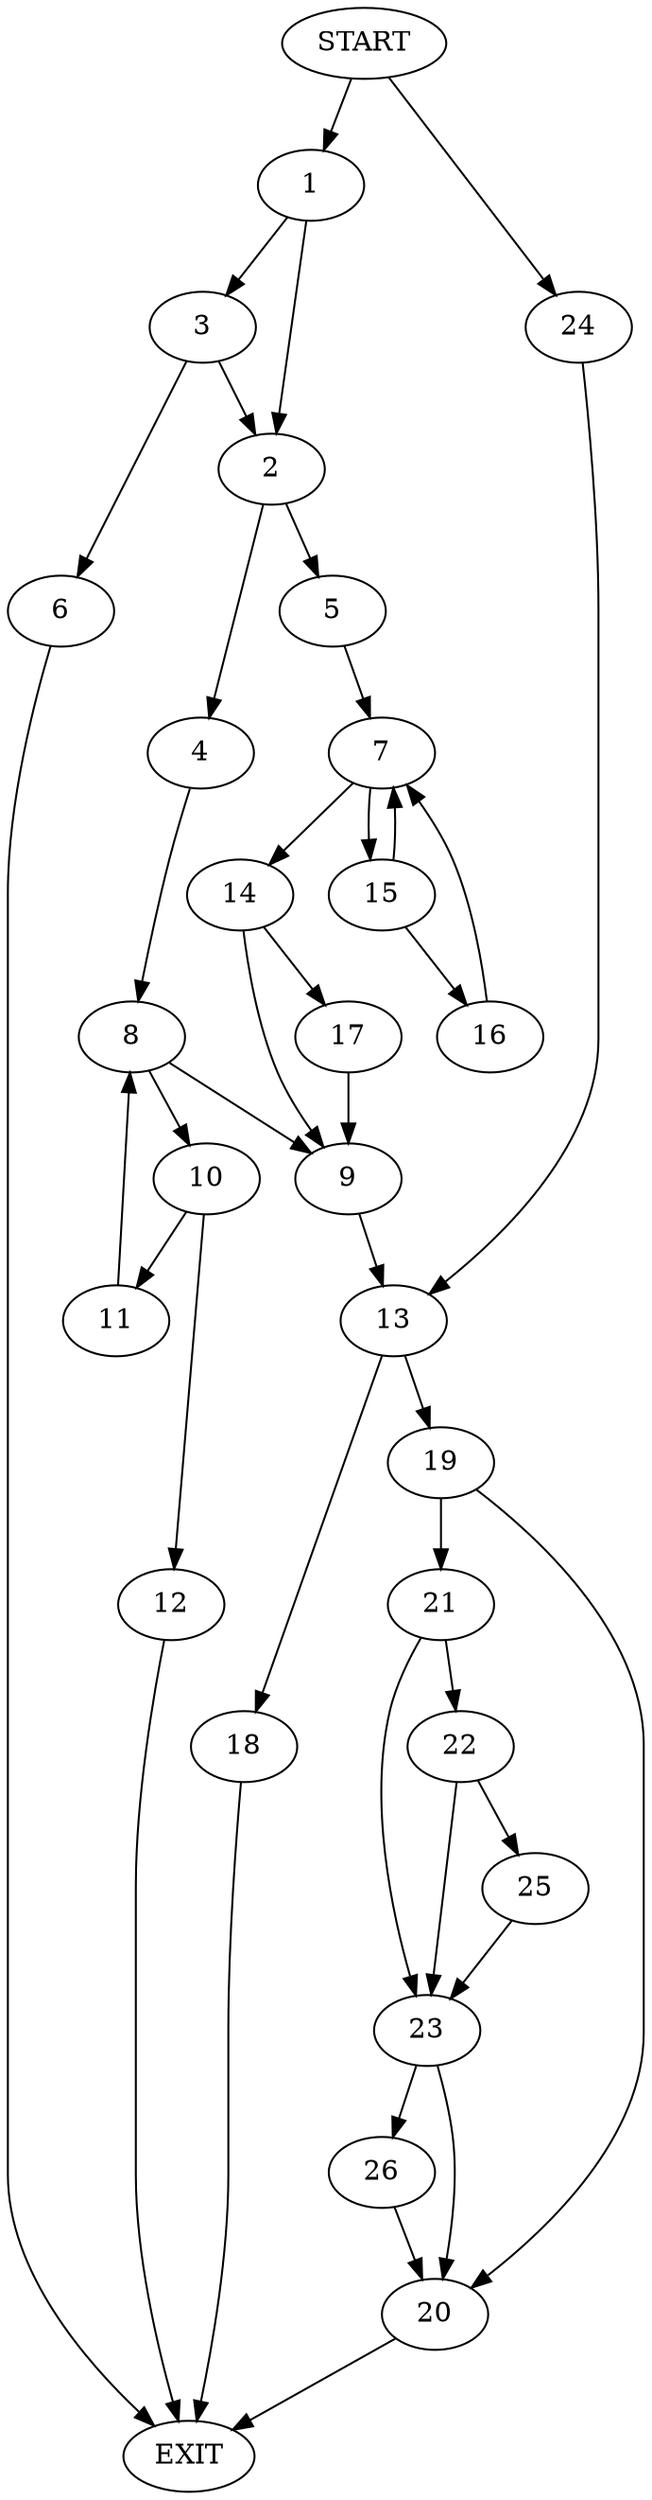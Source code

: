 digraph {
0 [label="START"]
27 [label="EXIT"]
0 -> 1
1 -> 2
1 -> 3
2 -> 4
2 -> 5
3 -> 2
3 -> 6
6 -> 27
5 -> 7
4 -> 8
8 -> 9
8 -> 10
10 -> 11
10 -> 12
9 -> 13
12 -> 27
11 -> 8
7 -> 14
7 -> 15
15 -> 16
15 -> 7
14 -> 9
14 -> 17
16 -> 7
17 -> 9
13 -> 18
13 -> 19
19 -> 20
19 -> 21
21 -> 22
21 -> 23
20 -> 27
0 -> 24
24 -> 13
18 -> 27
22 -> 23
22 -> 25
23 -> 26
23 -> 20
25 -> 23
26 -> 20
}
